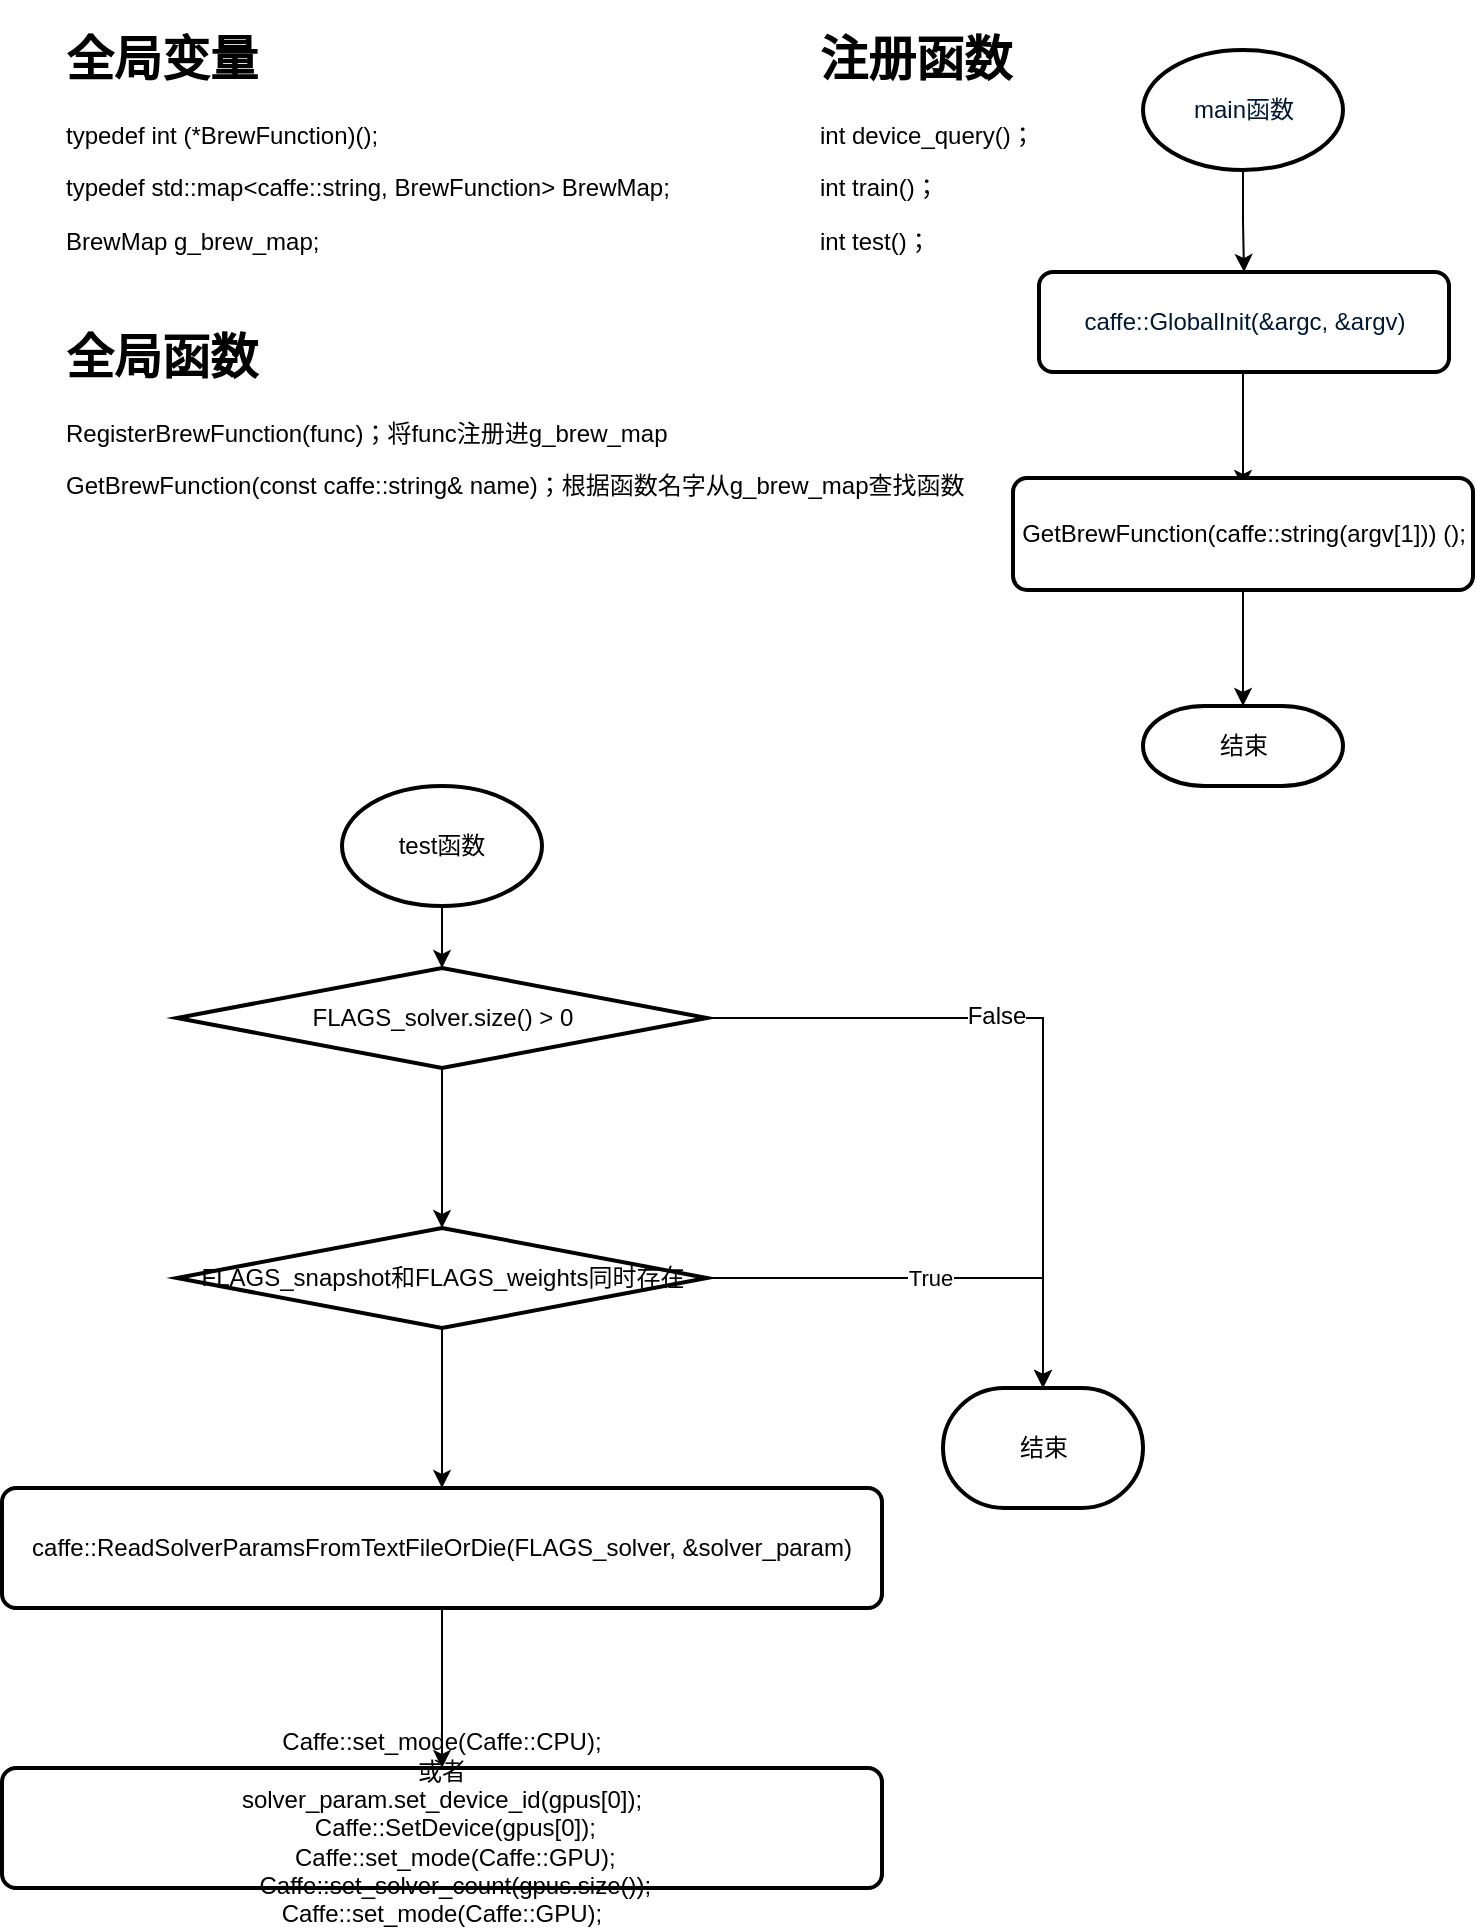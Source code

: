 <mxfile pages="1" version="11.2.4" type="github"><diagram id="6a731a19-8d31-9384-78a2-239565b7b9f0" name="Page-1"><mxGraphModel dx="2149" dy="571" grid="1" gridSize="10" guides="1" tooltips="1" connect="1" arrows="1" fold="1" page="1" pageScale="1" pageWidth="1169" pageHeight="827" background="#ffffff" math="0" shadow="0"><root><mxCell id="0"/><mxCell id="1" parent="0"/><mxCell id="oOodHc0OtHN7llgj5Po7-57" value="&lt;h1&gt;全局变量&lt;/h1&gt;&lt;p&gt;&lt;font style=&quot;font-size: 12px&quot;&gt;typedef int (*BrewFunction)();&lt;/font&gt;&lt;/p&gt;&lt;p&gt;&lt;font style=&quot;font-size: 12px&quot;&gt;typedef std::map&amp;lt;caffe::string, BrewFunction&amp;gt; BrewMap;&lt;br&gt;&lt;/font&gt;&lt;/p&gt;&lt;p&gt;&lt;font style=&quot;font-size: 12px&quot;&gt;BrewMap g_brew_map;&lt;/font&gt;&lt;/p&gt;" style="text;html=1;strokeColor=none;fillColor=none;spacing=5;spacingTop=-20;whiteSpace=wrap;overflow=hidden;rounded=0;" vertex="1" parent="1"><mxGeometry x="16.5" y="16" width="377" height="150" as="geometry"/></mxCell><mxCell id="oOodHc0OtHN7llgj5Po7-58" value="&lt;h1&gt;全局函数&lt;/h1&gt;&lt;p&gt;RegisterBrewFunction(func)；将func注册进g_brew_map&lt;/p&gt;&lt;p&gt;GetBrewFunction(const caffe::string&amp;amp; name)；根据函数名字从g_brew_map查找函数&lt;br&gt;&lt;/p&gt;" style="text;html=1;strokeColor=none;fillColor=none;spacing=5;spacingTop=-20;whiteSpace=wrap;overflow=hidden;rounded=0;" vertex="1" parent="1"><mxGeometry x="16.5" y="165" width="469" height="120" as="geometry"/></mxCell><mxCell id="oOodHc0OtHN7llgj5Po7-59" value="&lt;h1&gt;注册函数&lt;/h1&gt;&lt;p&gt;int device_query()；&lt;br&gt;&lt;/p&gt;&lt;p&gt;int train()；&lt;br&gt;&lt;/p&gt;&lt;p&gt;int test()；&lt;br&gt;&lt;/p&gt;&lt;p&gt;int time()；&lt;br&gt;&lt;/p&gt;&lt;p&gt;&lt;br&gt;&lt;/p&gt;&lt;p&gt;&lt;br&gt;&lt;/p&gt;" style="text;html=1;strokeColor=none;fillColor=none;spacing=5;spacingTop=-20;whiteSpace=wrap;overflow=hidden;rounded=0;" vertex="1" parent="1"><mxGeometry x="394" y="16" width="150" height="120" as="geometry"/></mxCell><mxCell id="oOodHc0OtHN7llgj5Po7-62" style="edgeStyle=orthogonalEdgeStyle;rounded=0;orthogonalLoop=1;jettySize=auto;html=1;entryX=0.5;entryY=0;entryDx=0;entryDy=0;entryPerimeter=0;" edge="1" parent="1" source="oOodHc0OtHN7llgj5Po7-60"><mxGeometry relative="1" as="geometry"><mxPoint x="610.5" y="250" as="targetPoint"/></mxGeometry></mxCell><mxCell id="oOodHc0OtHN7llgj5Po7-60" value="&lt;span style=&quot;color: rgb(0 , 25 , 51)&quot;&gt;caffe::GlobalInit(&amp;amp;argc, &amp;amp;argv)&lt;/span&gt;" style="rounded=1;whiteSpace=wrap;html=1;absoluteArcSize=1;arcSize=14;strokeWidth=2;" vertex="1" parent="1"><mxGeometry x="508.5" y="142" width="205" height="50" as="geometry"/></mxCell><mxCell id="oOodHc0OtHN7llgj5Po7-65" value="" style="edgeStyle=orthogonalEdgeStyle;rounded=0;orthogonalLoop=1;jettySize=auto;html=1;" edge="1" parent="1" source="oOodHc0OtHN7llgj5Po7-64" target="oOodHc0OtHN7llgj5Po7-60"><mxGeometry relative="1" as="geometry"/></mxCell><mxCell id="oOodHc0OtHN7llgj5Po7-64" value="&lt;span style=&quot;color: rgb(0 , 25 , 51)&quot;&gt;main函数&lt;/span&gt;" style="strokeWidth=2;html=1;shape=mxgraph.flowchart.start_1;whiteSpace=wrap;" vertex="1" parent="1"><mxGeometry x="560.5" y="31" width="100" height="60" as="geometry"/></mxCell><mxCell id="oOodHc0OtHN7llgj5Po7-71" value="" style="edgeStyle=orthogonalEdgeStyle;rounded=0;orthogonalLoop=1;jettySize=auto;html=1;" edge="1" parent="1" source="oOodHc0OtHN7llgj5Po7-66" target="oOodHc0OtHN7llgj5Po7-69"><mxGeometry relative="1" as="geometry"/></mxCell><mxCell id="oOodHc0OtHN7llgj5Po7-66" value="GetBrewFunction(caffe::string(argv[1])) ();" style="rounded=1;whiteSpace=wrap;html=1;absoluteArcSize=1;arcSize=14;strokeWidth=2;" vertex="1" parent="1"><mxGeometry x="495.5" y="245" width="230" height="56" as="geometry"/></mxCell><mxCell id="oOodHc0OtHN7llgj5Po7-69" value="结束" style="strokeWidth=2;html=1;shape=mxgraph.flowchart.terminator;whiteSpace=wrap;" vertex="1" parent="1"><mxGeometry x="560.5" y="359" width="100" height="40" as="geometry"/></mxCell><mxCell id="oOodHc0OtHN7llgj5Po7-74" value="" style="edgeStyle=orthogonalEdgeStyle;rounded=0;orthogonalLoop=1;jettySize=auto;html=1;" edge="1" parent="1" source="oOodHc0OtHN7llgj5Po7-72" target="oOodHc0OtHN7llgj5Po7-73"><mxGeometry relative="1" as="geometry"/></mxCell><mxCell id="oOodHc0OtHN7llgj5Po7-72" value="test函数" style="strokeWidth=2;html=1;shape=mxgraph.flowchart.start_1;whiteSpace=wrap;" vertex="1" parent="1"><mxGeometry x="160" y="399" width="100" height="60" as="geometry"/></mxCell><mxCell id="oOodHc0OtHN7llgj5Po7-78" style="edgeStyle=orthogonalEdgeStyle;rounded=0;orthogonalLoop=1;jettySize=auto;html=1;exitX=1;exitY=0.5;exitDx=0;exitDy=0;exitPerimeter=0;entryX=0.5;entryY=0;entryDx=0;entryDy=0;entryPerimeter=0;" edge="1" parent="1" source="oOodHc0OtHN7llgj5Po7-73" target="oOodHc0OtHN7llgj5Po7-77"><mxGeometry relative="1" as="geometry"/></mxCell><mxCell id="oOodHc0OtHN7llgj5Po7-79" value="False" style="text;html=1;resizable=0;points=[];align=center;verticalAlign=middle;labelBackgroundColor=#ffffff;" vertex="1" connectable="0" parent="oOodHc0OtHN7llgj5Po7-78"><mxGeometry x="-0.184" y="1" relative="1" as="geometry"><mxPoint as="offset"/></mxGeometry></mxCell><mxCell id="oOodHc0OtHN7llgj5Po7-81" value="" style="edgeStyle=orthogonalEdgeStyle;rounded=0;orthogonalLoop=1;jettySize=auto;html=1;" edge="1" parent="1" source="oOodHc0OtHN7llgj5Po7-73" target="oOodHc0OtHN7llgj5Po7-80"><mxGeometry relative="1" as="geometry"/></mxCell><mxCell id="oOodHc0OtHN7llgj5Po7-73" value="FLAGS_solver.size() &amp;gt; 0" style="strokeWidth=2;html=1;shape=mxgraph.flowchart.decision;whiteSpace=wrap;" vertex="1" parent="1"><mxGeometry x="77.5" y="490" width="265" height="50" as="geometry"/></mxCell><mxCell id="oOodHc0OtHN7llgj5Po7-82" value="True" style="edgeStyle=orthogonalEdgeStyle;rounded=0;orthogonalLoop=1;jettySize=auto;html=1;exitX=1;exitY=0.5;exitDx=0;exitDy=0;exitPerimeter=0;entryX=0.5;entryY=0;entryDx=0;entryDy=0;entryPerimeter=0;" edge="1" parent="1" source="oOodHc0OtHN7llgj5Po7-80" target="oOodHc0OtHN7llgj5Po7-77"><mxGeometry relative="1" as="geometry"/></mxCell><mxCell id="oOodHc0OtHN7llgj5Po7-84" style="edgeStyle=orthogonalEdgeStyle;rounded=0;orthogonalLoop=1;jettySize=auto;html=1;entryX=0.5;entryY=0;entryDx=0;entryDy=0;" edge="1" parent="1" source="oOodHc0OtHN7llgj5Po7-80" target="oOodHc0OtHN7llgj5Po7-83"><mxGeometry relative="1" as="geometry"/></mxCell><mxCell id="oOodHc0OtHN7llgj5Po7-80" value="FLAGS_snapshot和FLAGS_weights同时存在" style="strokeWidth=2;html=1;shape=mxgraph.flowchart.decision;whiteSpace=wrap;" vertex="1" parent="1"><mxGeometry x="77.5" y="620" width="265" height="50" as="geometry"/></mxCell><mxCell id="oOodHc0OtHN7llgj5Po7-77" value="结束" style="strokeWidth=2;html=1;shape=mxgraph.flowchart.terminator;whiteSpace=wrap;" vertex="1" parent="1"><mxGeometry x="460.5" y="700" width="100" height="60" as="geometry"/></mxCell><mxCell id="oOodHc0OtHN7llgj5Po7-86" value="" style="edgeStyle=orthogonalEdgeStyle;rounded=0;orthogonalLoop=1;jettySize=auto;html=1;" edge="1" parent="1" source="oOodHc0OtHN7llgj5Po7-83" target="oOodHc0OtHN7llgj5Po7-85"><mxGeometry relative="1" as="geometry"/></mxCell><mxCell id="oOodHc0OtHN7llgj5Po7-83" value="caffe::ReadSolverParamsFromTextFileOrDie(FLAGS_solver, &amp;amp;solver_param)" style="rounded=1;whiteSpace=wrap;html=1;absoluteArcSize=1;arcSize=14;strokeWidth=2;" vertex="1" parent="1"><mxGeometry x="-10" y="750" width="440" height="60" as="geometry"/></mxCell><mxCell id="oOodHc0OtHN7llgj5Po7-85" value="Caffe::set_mode(Caffe::CPU);&lt;br&gt;或者&lt;br&gt;&lt;div&gt;solver_param.set_device_id(gpus[0]);&lt;/div&gt;&lt;div&gt;&amp;nbsp; &amp;nbsp; Caffe::SetDevice(gpus[0]);&lt;/div&gt;&lt;div&gt;&amp;nbsp; &amp;nbsp; Caffe::set_mode(Caffe::GPU);&lt;/div&gt;&lt;div&gt;&amp;nbsp; &amp;nbsp; Caffe::set_solver_count(gpus.size());&lt;/div&gt;Caffe::set_mode(Caffe::GPU);" style="rounded=1;whiteSpace=wrap;html=1;absoluteArcSize=1;arcSize=14;strokeWidth=2;" vertex="1" parent="1"><mxGeometry x="-10" y="890" width="440" height="60" as="geometry"/></mxCell></root></mxGraphModel></diagram></mxfile>